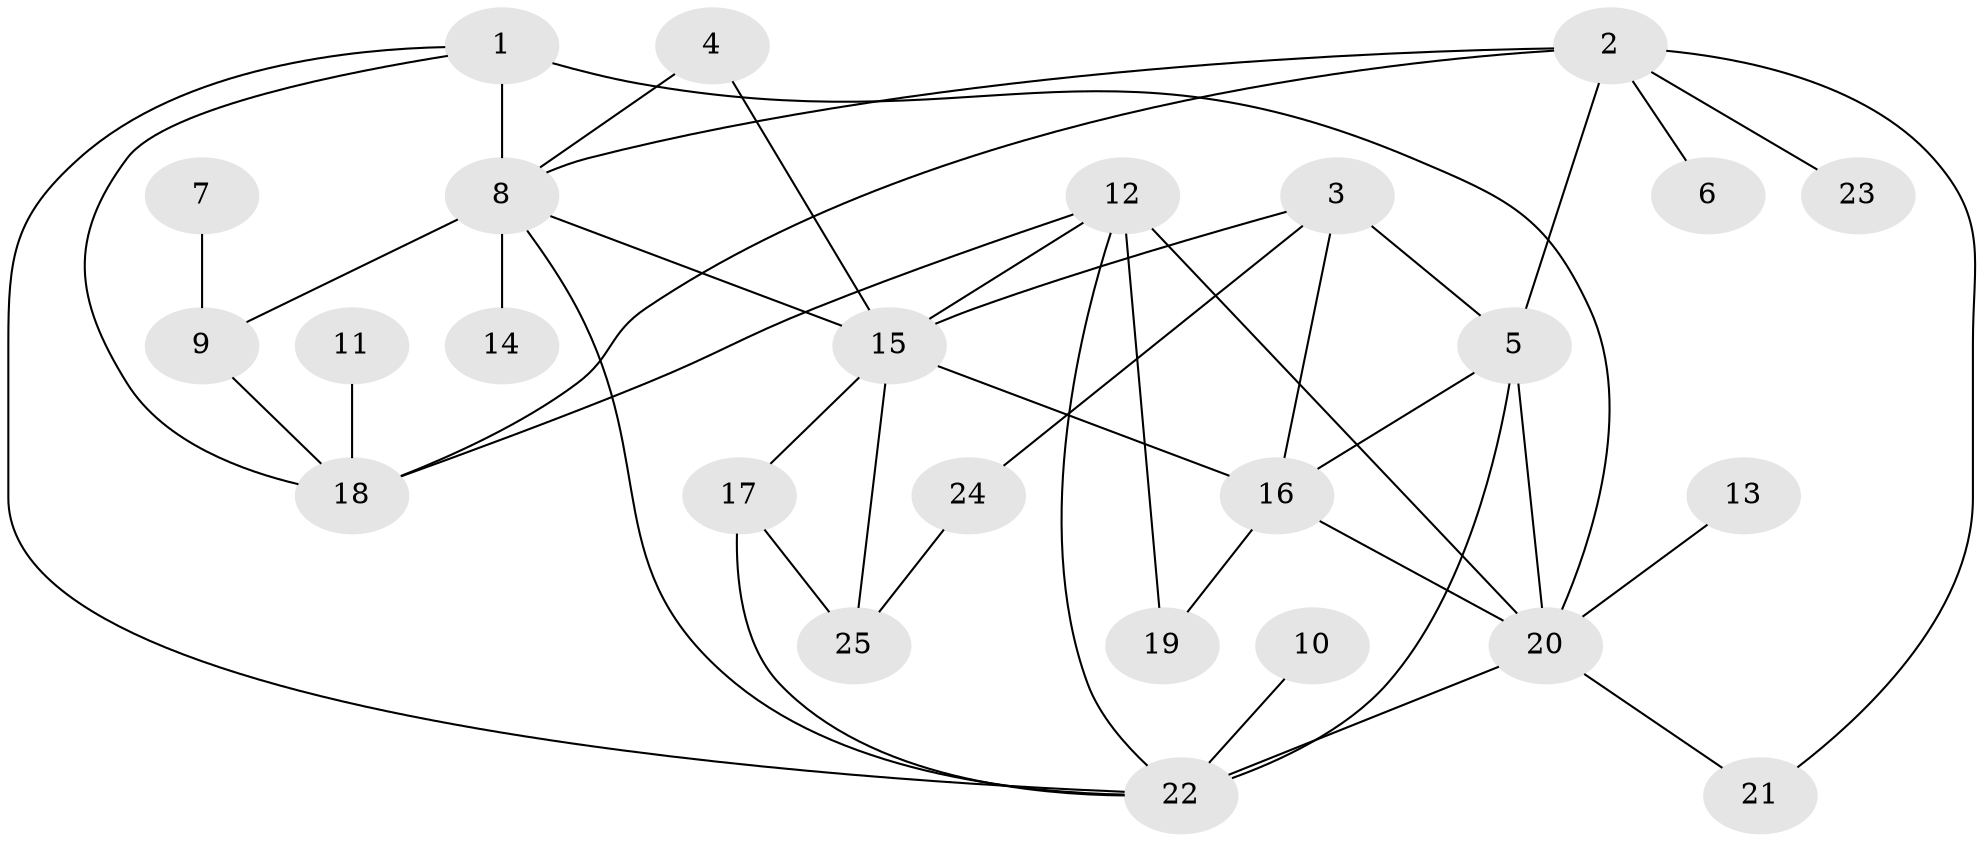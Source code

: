 // original degree distribution, {3: 0.16, 8: 0.04, 5: 0.02, 4: 0.08, 6: 0.12, 2: 0.36, 1: 0.22}
// Generated by graph-tools (version 1.1) at 2025/00/03/09/25 03:00:56]
// undirected, 25 vertices, 43 edges
graph export_dot {
graph [start="1"]
  node [color=gray90,style=filled];
  1;
  2;
  3;
  4;
  5;
  6;
  7;
  8;
  9;
  10;
  11;
  12;
  13;
  14;
  15;
  16;
  17;
  18;
  19;
  20;
  21;
  22;
  23;
  24;
  25;
  1 -- 8 [weight=2.0];
  1 -- 18 [weight=1.0];
  1 -- 20 [weight=1.0];
  1 -- 22 [weight=1.0];
  2 -- 5 [weight=1.0];
  2 -- 6 [weight=1.0];
  2 -- 8 [weight=1.0];
  2 -- 18 [weight=1.0];
  2 -- 21 [weight=1.0];
  2 -- 23 [weight=1.0];
  3 -- 5 [weight=1.0];
  3 -- 15 [weight=1.0];
  3 -- 16 [weight=1.0];
  3 -- 24 [weight=1.0];
  4 -- 8 [weight=1.0];
  4 -- 15 [weight=1.0];
  5 -- 16 [weight=1.0];
  5 -- 20 [weight=1.0];
  5 -- 22 [weight=1.0];
  7 -- 9 [weight=1.0];
  8 -- 9 [weight=1.0];
  8 -- 14 [weight=1.0];
  8 -- 15 [weight=1.0];
  8 -- 22 [weight=1.0];
  9 -- 18 [weight=1.0];
  10 -- 22 [weight=2.0];
  11 -- 18 [weight=1.0];
  12 -- 15 [weight=1.0];
  12 -- 18 [weight=1.0];
  12 -- 19 [weight=1.0];
  12 -- 20 [weight=2.0];
  12 -- 22 [weight=1.0];
  13 -- 20 [weight=1.0];
  15 -- 16 [weight=1.0];
  15 -- 17 [weight=1.0];
  15 -- 25 [weight=1.0];
  16 -- 19 [weight=2.0];
  16 -- 20 [weight=1.0];
  17 -- 22 [weight=1.0];
  17 -- 25 [weight=1.0];
  20 -- 21 [weight=1.0];
  20 -- 22 [weight=1.0];
  24 -- 25 [weight=1.0];
}
